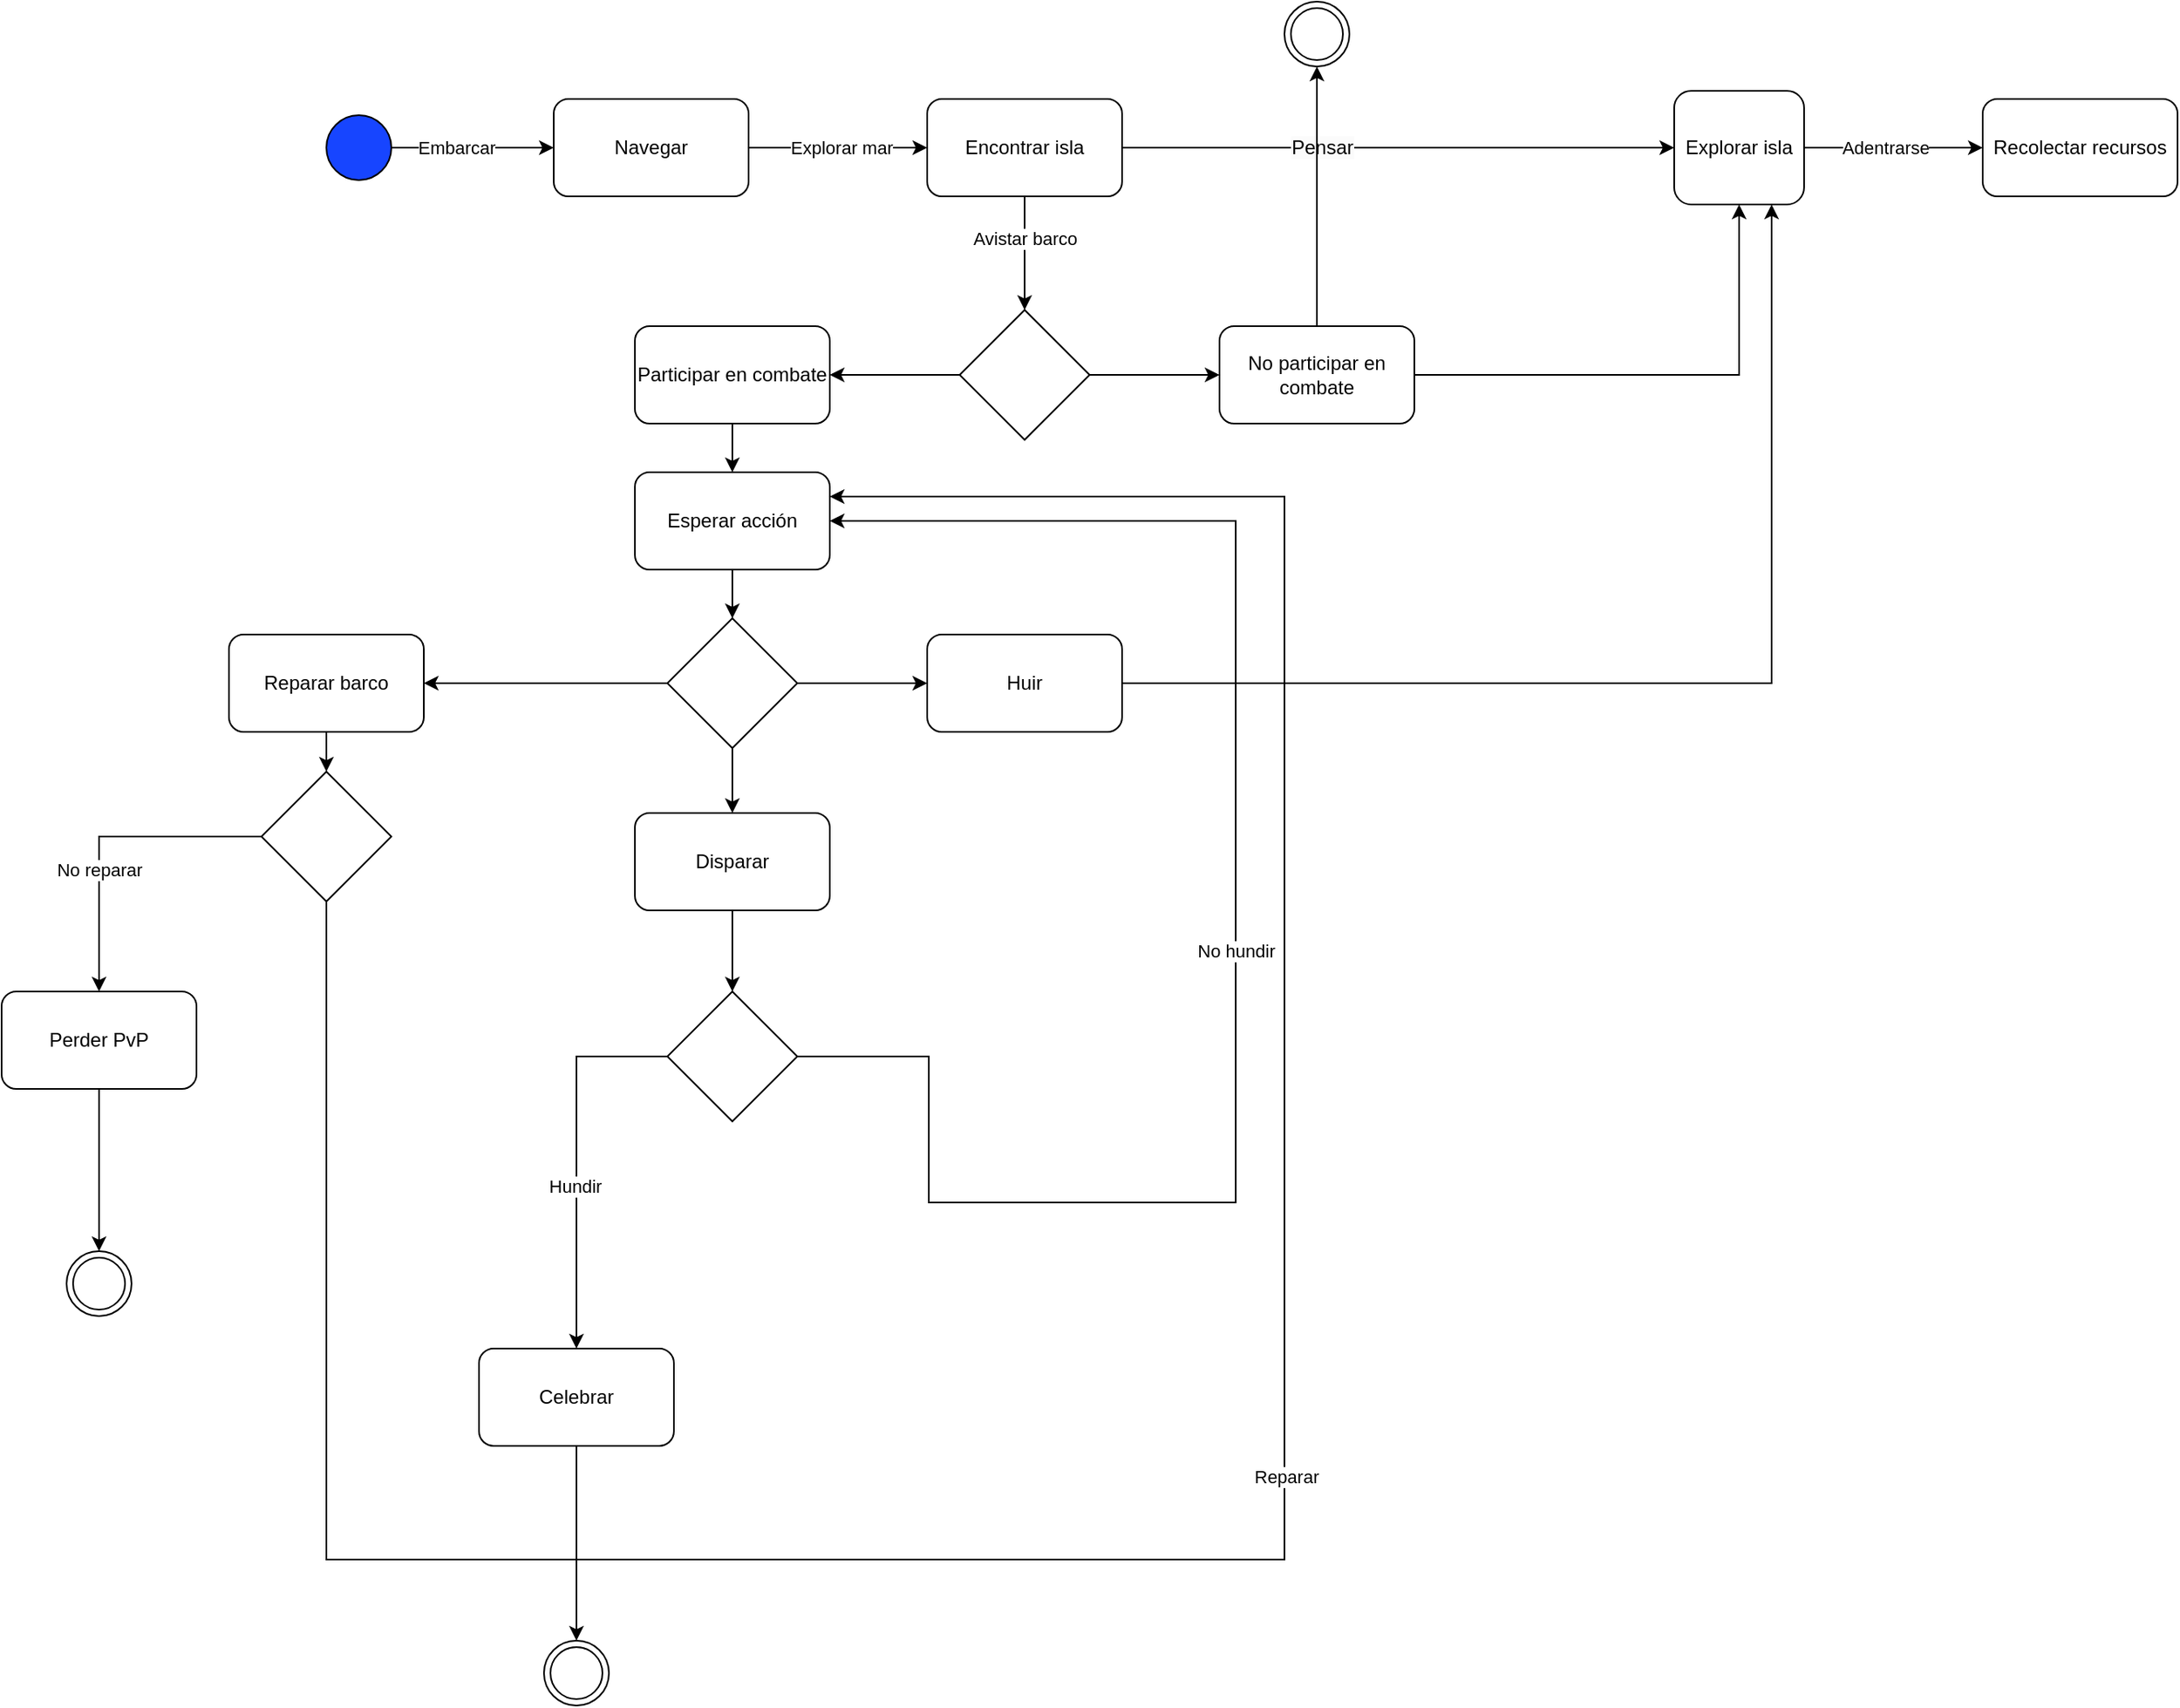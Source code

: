 <mxfile version="24.7.8">
  <diagram name="Página-1" id="xMszT3mFhShBwLtpfZ1b">
    <mxGraphModel dx="1050" dy="557" grid="1" gridSize="10" guides="1" tooltips="1" connect="1" arrows="1" fold="1" page="1" pageScale="1" pageWidth="827" pageHeight="1169" math="0" shadow="0">
      <root>
        <mxCell id="0" />
        <mxCell id="1" parent="0" />
        <mxCell id="gU2IQvX6hqQEIfUL-LWl-5" style="edgeStyle=orthogonalEdgeStyle;rounded=0;orthogonalLoop=1;jettySize=auto;html=1;" edge="1" parent="1" source="gU2IQvX6hqQEIfUL-LWl-2" target="gU2IQvX6hqQEIfUL-LWl-4">
          <mxGeometry relative="1" as="geometry" />
        </mxCell>
        <mxCell id="gU2IQvX6hqQEIfUL-LWl-14" value="Embarcar" style="edgeLabel;html=1;align=center;verticalAlign=middle;resizable=0;points=[];" vertex="1" connectable="0" parent="gU2IQvX6hqQEIfUL-LWl-5">
          <mxGeometry x="-0.43" y="1" relative="1" as="geometry">
            <mxPoint x="11" y="1" as="offset" />
          </mxGeometry>
        </mxCell>
        <mxCell id="gU2IQvX6hqQEIfUL-LWl-2" value="" style="ellipse;whiteSpace=wrap;html=1;aspect=fixed;fillColor=#1745FF;" vertex="1" parent="1">
          <mxGeometry x="200" y="140" width="40" height="40" as="geometry" />
        </mxCell>
        <mxCell id="gU2IQvX6hqQEIfUL-LWl-7" style="edgeStyle=orthogonalEdgeStyle;rounded=0;orthogonalLoop=1;jettySize=auto;html=1;" edge="1" parent="1" source="gU2IQvX6hqQEIfUL-LWl-4" target="gU2IQvX6hqQEIfUL-LWl-6">
          <mxGeometry relative="1" as="geometry" />
        </mxCell>
        <mxCell id="gU2IQvX6hqQEIfUL-LWl-8" value="Explorar mar" style="edgeLabel;html=1;align=center;verticalAlign=middle;resizable=0;points=[];" vertex="1" connectable="0" parent="gU2IQvX6hqQEIfUL-LWl-7">
          <mxGeometry x="-0.21" y="-1" relative="1" as="geometry">
            <mxPoint x="13" y="-1" as="offset" />
          </mxGeometry>
        </mxCell>
        <mxCell id="gU2IQvX6hqQEIfUL-LWl-4" value="Navegar" style="rounded=1;whiteSpace=wrap;html=1;" vertex="1" parent="1">
          <mxGeometry x="340" y="130" width="120" height="60" as="geometry" />
        </mxCell>
        <mxCell id="gU2IQvX6hqQEIfUL-LWl-10" style="edgeStyle=orthogonalEdgeStyle;rounded=0;orthogonalLoop=1;jettySize=auto;html=1;entryX=0;entryY=0.5;entryDx=0;entryDy=0;" edge="1" parent="1" source="gU2IQvX6hqQEIfUL-LWl-6" target="gU2IQvX6hqQEIfUL-LWl-9">
          <mxGeometry relative="1" as="geometry" />
        </mxCell>
        <mxCell id="gU2IQvX6hqQEIfUL-LWl-15" value="&lt;span style=&quot;font-size: 12px; text-wrap: wrap; background-color: rgb(251, 251, 251);&quot;&gt;Pensar&lt;/span&gt;" style="edgeLabel;html=1;align=center;verticalAlign=middle;resizable=0;points=[];" vertex="1" connectable="0" parent="gU2IQvX6hqQEIfUL-LWl-10">
          <mxGeometry x="-0.276" relative="1" as="geometry">
            <mxPoint as="offset" />
          </mxGeometry>
        </mxCell>
        <mxCell id="gU2IQvX6hqQEIfUL-LWl-59" style="edgeStyle=orthogonalEdgeStyle;rounded=0;orthogonalLoop=1;jettySize=auto;html=1;entryX=0.5;entryY=0;entryDx=0;entryDy=0;" edge="1" parent="1" source="gU2IQvX6hqQEIfUL-LWl-6" target="gU2IQvX6hqQEIfUL-LWl-16">
          <mxGeometry relative="1" as="geometry" />
        </mxCell>
        <mxCell id="gU2IQvX6hqQEIfUL-LWl-60" value="Avistar barco" style="edgeLabel;html=1;align=center;verticalAlign=middle;resizable=0;points=[];" vertex="1" connectable="0" parent="gU2IQvX6hqQEIfUL-LWl-59">
          <mxGeometry x="-0.274" relative="1" as="geometry">
            <mxPoint as="offset" />
          </mxGeometry>
        </mxCell>
        <mxCell id="gU2IQvX6hqQEIfUL-LWl-6" value="Encontrar isla" style="rounded=1;whiteSpace=wrap;html=1;" vertex="1" parent="1">
          <mxGeometry x="570" y="130" width="120" height="60" as="geometry" />
        </mxCell>
        <mxCell id="gU2IQvX6hqQEIfUL-LWl-12" style="edgeStyle=orthogonalEdgeStyle;rounded=0;orthogonalLoop=1;jettySize=auto;html=1;" edge="1" parent="1" source="gU2IQvX6hqQEIfUL-LWl-9" target="gU2IQvX6hqQEIfUL-LWl-11">
          <mxGeometry relative="1" as="geometry" />
        </mxCell>
        <mxCell id="gU2IQvX6hqQEIfUL-LWl-13" value="Adentrarse" style="edgeLabel;html=1;align=center;verticalAlign=middle;resizable=0;points=[];" vertex="1" connectable="0" parent="gU2IQvX6hqQEIfUL-LWl-12">
          <mxGeometry x="-0.287" y="-1" relative="1" as="geometry">
            <mxPoint x="11" y="-1" as="offset" />
          </mxGeometry>
        </mxCell>
        <mxCell id="gU2IQvX6hqQEIfUL-LWl-9" value="Explorar isla" style="rounded=1;whiteSpace=wrap;html=1;" vertex="1" parent="1">
          <mxGeometry x="1030" y="125" width="80" height="70" as="geometry" />
        </mxCell>
        <mxCell id="gU2IQvX6hqQEIfUL-LWl-11" value="Recolectar recursos" style="rounded=1;whiteSpace=wrap;html=1;" vertex="1" parent="1">
          <mxGeometry x="1220" y="130" width="120" height="60" as="geometry" />
        </mxCell>
        <mxCell id="gU2IQvX6hqQEIfUL-LWl-21" style="edgeStyle=orthogonalEdgeStyle;rounded=0;orthogonalLoop=1;jettySize=auto;html=1;entryX=1;entryY=0.5;entryDx=0;entryDy=0;" edge="1" parent="1" source="gU2IQvX6hqQEIfUL-LWl-16" target="gU2IQvX6hqQEIfUL-LWl-19">
          <mxGeometry relative="1" as="geometry" />
        </mxCell>
        <mxCell id="gU2IQvX6hqQEIfUL-LWl-23" style="edgeStyle=orthogonalEdgeStyle;rounded=0;orthogonalLoop=1;jettySize=auto;html=1;" edge="1" parent="1" source="gU2IQvX6hqQEIfUL-LWl-16" target="gU2IQvX6hqQEIfUL-LWl-22">
          <mxGeometry relative="1" as="geometry" />
        </mxCell>
        <mxCell id="gU2IQvX6hqQEIfUL-LWl-16" value="" style="rhombus;whiteSpace=wrap;html=1;" vertex="1" parent="1">
          <mxGeometry x="590" y="260" width="80" height="80" as="geometry" />
        </mxCell>
        <mxCell id="gU2IQvX6hqQEIfUL-LWl-26" style="edgeStyle=orthogonalEdgeStyle;rounded=0;orthogonalLoop=1;jettySize=auto;html=1;" edge="1" parent="1" source="gU2IQvX6hqQEIfUL-LWl-63" target="gU2IQvX6hqQEIfUL-LWl-25">
          <mxGeometry relative="1" as="geometry" />
        </mxCell>
        <mxCell id="gU2IQvX6hqQEIfUL-LWl-19" value="Participar en combate" style="rounded=1;whiteSpace=wrap;html=1;" vertex="1" parent="1">
          <mxGeometry x="390" y="270" width="120" height="60" as="geometry" />
        </mxCell>
        <mxCell id="gU2IQvX6hqQEIfUL-LWl-24" style="edgeStyle=orthogonalEdgeStyle;rounded=0;orthogonalLoop=1;jettySize=auto;html=1;entryX=0.5;entryY=1;entryDx=0;entryDy=0;" edge="1" parent="1" source="gU2IQvX6hqQEIfUL-LWl-22" target="gU2IQvX6hqQEIfUL-LWl-9">
          <mxGeometry relative="1" as="geometry">
            <Array as="points">
              <mxPoint x="1070" y="300" />
            </Array>
          </mxGeometry>
        </mxCell>
        <mxCell id="gU2IQvX6hqQEIfUL-LWl-62" style="edgeStyle=orthogonalEdgeStyle;rounded=0;orthogonalLoop=1;jettySize=auto;html=1;entryX=0.5;entryY=1;entryDx=0;entryDy=0;" edge="1" parent="1" source="gU2IQvX6hqQEIfUL-LWl-22" target="gU2IQvX6hqQEIfUL-LWl-61">
          <mxGeometry relative="1" as="geometry" />
        </mxCell>
        <mxCell id="gU2IQvX6hqQEIfUL-LWl-22" value="No participar en combate" style="rounded=1;whiteSpace=wrap;html=1;" vertex="1" parent="1">
          <mxGeometry x="750" y="270" width="120" height="60" as="geometry" />
        </mxCell>
        <mxCell id="gU2IQvX6hqQEIfUL-LWl-40" style="edgeStyle=orthogonalEdgeStyle;rounded=0;orthogonalLoop=1;jettySize=auto;html=1;entryX=0.5;entryY=0;entryDx=0;entryDy=0;" edge="1" parent="1" source="gU2IQvX6hqQEIfUL-LWl-25" target="gU2IQvX6hqQEIfUL-LWl-28">
          <mxGeometry relative="1" as="geometry" />
        </mxCell>
        <mxCell id="gU2IQvX6hqQEIfUL-LWl-41" value="" style="edgeStyle=orthogonalEdgeStyle;rounded=0;orthogonalLoop=1;jettySize=auto;html=1;" edge="1" parent="1" source="gU2IQvX6hqQEIfUL-LWl-25" target="gU2IQvX6hqQEIfUL-LWl-27">
          <mxGeometry relative="1" as="geometry" />
        </mxCell>
        <mxCell id="gU2IQvX6hqQEIfUL-LWl-42" style="edgeStyle=orthogonalEdgeStyle;rounded=0;orthogonalLoop=1;jettySize=auto;html=1;entryX=0;entryY=0.5;entryDx=0;entryDy=0;" edge="1" parent="1" source="gU2IQvX6hqQEIfUL-LWl-25" target="gU2IQvX6hqQEIfUL-LWl-29">
          <mxGeometry relative="1" as="geometry" />
        </mxCell>
        <mxCell id="gU2IQvX6hqQEIfUL-LWl-25" value="" style="rhombus;whiteSpace=wrap;html=1;" vertex="1" parent="1">
          <mxGeometry x="410" y="450" width="80" height="80" as="geometry" />
        </mxCell>
        <mxCell id="gU2IQvX6hqQEIfUL-LWl-44" style="edgeStyle=orthogonalEdgeStyle;rounded=0;orthogonalLoop=1;jettySize=auto;html=1;entryX=0.5;entryY=0;entryDx=0;entryDy=0;" edge="1" parent="1" source="gU2IQvX6hqQEIfUL-LWl-27" target="gU2IQvX6hqQEIfUL-LWl-43">
          <mxGeometry relative="1" as="geometry" />
        </mxCell>
        <mxCell id="gU2IQvX6hqQEIfUL-LWl-27" value="Reparar barco" style="rounded=1;whiteSpace=wrap;html=1;" vertex="1" parent="1">
          <mxGeometry x="140" y="460" width="120" height="60" as="geometry" />
        </mxCell>
        <mxCell id="gU2IQvX6hqQEIfUL-LWl-34" style="edgeStyle=orthogonalEdgeStyle;rounded=0;orthogonalLoop=1;jettySize=auto;html=1;entryX=0.5;entryY=0;entryDx=0;entryDy=0;" edge="1" parent="1" source="gU2IQvX6hqQEIfUL-LWl-28" target="gU2IQvX6hqQEIfUL-LWl-33">
          <mxGeometry relative="1" as="geometry" />
        </mxCell>
        <mxCell id="gU2IQvX6hqQEIfUL-LWl-28" value="Disparar" style="rounded=1;whiteSpace=wrap;html=1;" vertex="1" parent="1">
          <mxGeometry x="390" y="570" width="120" height="60" as="geometry" />
        </mxCell>
        <mxCell id="gU2IQvX6hqQEIfUL-LWl-30" style="edgeStyle=orthogonalEdgeStyle;rounded=0;orthogonalLoop=1;jettySize=auto;html=1;entryX=0.75;entryY=1;entryDx=0;entryDy=0;" edge="1" parent="1" source="gU2IQvX6hqQEIfUL-LWl-29" target="gU2IQvX6hqQEIfUL-LWl-9">
          <mxGeometry relative="1" as="geometry" />
        </mxCell>
        <mxCell id="gU2IQvX6hqQEIfUL-LWl-29" value="Huir" style="rounded=1;whiteSpace=wrap;html=1;" vertex="1" parent="1">
          <mxGeometry x="570" y="460" width="120" height="60" as="geometry" />
        </mxCell>
        <mxCell id="gU2IQvX6hqQEIfUL-LWl-35" value="No hundir" style="edgeStyle=orthogonalEdgeStyle;rounded=0;orthogonalLoop=1;jettySize=auto;html=1;entryX=1;entryY=0.5;entryDx=0;entryDy=0;" edge="1" parent="1" source="gU2IQvX6hqQEIfUL-LWl-33" target="gU2IQvX6hqQEIfUL-LWl-63">
          <mxGeometry relative="1" as="geometry">
            <mxPoint x="730" y="810" as="targetPoint" />
            <Array as="points">
              <mxPoint x="571" y="720" />
              <mxPoint x="571" y="810" />
              <mxPoint x="760" y="810" />
              <mxPoint x="760" y="390" />
            </Array>
          </mxGeometry>
        </mxCell>
        <mxCell id="gU2IQvX6hqQEIfUL-LWl-36" style="edgeStyle=orthogonalEdgeStyle;rounded=0;orthogonalLoop=1;jettySize=auto;html=1;entryX=0.5;entryY=0;entryDx=0;entryDy=0;" edge="1" parent="1" source="gU2IQvX6hqQEIfUL-LWl-33" target="gU2IQvX6hqQEIfUL-LWl-39">
          <mxGeometry relative="1" as="geometry">
            <mxPoint x="354" y="780" as="targetPoint" />
            <Array as="points">
              <mxPoint x="354" y="720" />
            </Array>
          </mxGeometry>
        </mxCell>
        <mxCell id="gU2IQvX6hqQEIfUL-LWl-52" value="Hundir" style="edgeLabel;html=1;align=center;verticalAlign=middle;resizable=0;points=[];" vertex="1" connectable="0" parent="gU2IQvX6hqQEIfUL-LWl-36">
          <mxGeometry x="0.151" y="-1" relative="1" as="geometry">
            <mxPoint as="offset" />
          </mxGeometry>
        </mxCell>
        <mxCell id="gU2IQvX6hqQEIfUL-LWl-33" value="" style="rhombus;whiteSpace=wrap;html=1;" vertex="1" parent="1">
          <mxGeometry x="410" y="680" width="80" height="80" as="geometry" />
        </mxCell>
        <mxCell id="gU2IQvX6hqQEIfUL-LWl-57" style="edgeStyle=orthogonalEdgeStyle;rounded=0;orthogonalLoop=1;jettySize=auto;html=1;entryX=0.5;entryY=0;entryDx=0;entryDy=0;" edge="1" parent="1" source="gU2IQvX6hqQEIfUL-LWl-39" target="gU2IQvX6hqQEIfUL-LWl-56">
          <mxGeometry relative="1" as="geometry" />
        </mxCell>
        <mxCell id="gU2IQvX6hqQEIfUL-LWl-39" value="Celebrar" style="rounded=1;whiteSpace=wrap;html=1;" vertex="1" parent="1">
          <mxGeometry x="294" y="900" width="120" height="60" as="geometry" />
        </mxCell>
        <mxCell id="gU2IQvX6hqQEIfUL-LWl-47" style="edgeStyle=orthogonalEdgeStyle;rounded=0;orthogonalLoop=1;jettySize=auto;html=1;entryX=0.5;entryY=0;entryDx=0;entryDy=0;" edge="1" parent="1" source="gU2IQvX6hqQEIfUL-LWl-43" target="gU2IQvX6hqQEIfUL-LWl-45">
          <mxGeometry relative="1" as="geometry">
            <Array as="points">
              <mxPoint x="60" y="585" />
            </Array>
          </mxGeometry>
        </mxCell>
        <mxCell id="gU2IQvX6hqQEIfUL-LWl-48" value="No reparar" style="edgeLabel;html=1;align=center;verticalAlign=middle;resizable=0;points=[];" vertex="1" connectable="0" parent="gU2IQvX6hqQEIfUL-LWl-47">
          <mxGeometry x="0.215" relative="1" as="geometry">
            <mxPoint y="1" as="offset" />
          </mxGeometry>
        </mxCell>
        <mxCell id="gU2IQvX6hqQEIfUL-LWl-49" style="edgeStyle=orthogonalEdgeStyle;rounded=0;orthogonalLoop=1;jettySize=auto;html=1;entryX=1;entryY=0.25;entryDx=0;entryDy=0;exitX=0.5;exitY=1;exitDx=0;exitDy=0;" edge="1" parent="1" source="gU2IQvX6hqQEIfUL-LWl-43" target="gU2IQvX6hqQEIfUL-LWl-63">
          <mxGeometry relative="1" as="geometry">
            <mxPoint x="790" y="840" as="targetPoint" />
            <Array as="points">
              <mxPoint x="200" y="1030" />
              <mxPoint x="790" y="1030" />
              <mxPoint x="790" y="375" />
            </Array>
          </mxGeometry>
        </mxCell>
        <mxCell id="gU2IQvX6hqQEIfUL-LWl-50" value="Reparar" style="edgeLabel;html=1;align=center;verticalAlign=middle;resizable=0;points=[];" vertex="1" connectable="0" parent="gU2IQvX6hqQEIfUL-LWl-49">
          <mxGeometry x="0.084" y="-1" relative="1" as="geometry">
            <mxPoint as="offset" />
          </mxGeometry>
        </mxCell>
        <mxCell id="gU2IQvX6hqQEIfUL-LWl-43" value="" style="rhombus;whiteSpace=wrap;html=1;" vertex="1" parent="1">
          <mxGeometry x="160" y="544.5" width="80" height="80" as="geometry" />
        </mxCell>
        <mxCell id="gU2IQvX6hqQEIfUL-LWl-55" style="edgeStyle=orthogonalEdgeStyle;rounded=0;orthogonalLoop=1;jettySize=auto;html=1;entryX=0.5;entryY=0;entryDx=0;entryDy=0;" edge="1" parent="1" source="gU2IQvX6hqQEIfUL-LWl-45" target="gU2IQvX6hqQEIfUL-LWl-54">
          <mxGeometry relative="1" as="geometry" />
        </mxCell>
        <mxCell id="gU2IQvX6hqQEIfUL-LWl-45" value="Perder PvP" style="rounded=1;whiteSpace=wrap;html=1;" vertex="1" parent="1">
          <mxGeometry y="680" width="120" height="60" as="geometry" />
        </mxCell>
        <mxCell id="gU2IQvX6hqQEIfUL-LWl-54" value="" style="ellipse;shape=doubleEllipse;whiteSpace=wrap;html=1;aspect=fixed;" vertex="1" parent="1">
          <mxGeometry x="40" y="840" width="40" height="40" as="geometry" />
        </mxCell>
        <mxCell id="gU2IQvX6hqQEIfUL-LWl-56" value="" style="ellipse;shape=doubleEllipse;whiteSpace=wrap;html=1;aspect=fixed;" vertex="1" parent="1">
          <mxGeometry x="334" y="1080" width="40" height="40" as="geometry" />
        </mxCell>
        <mxCell id="gU2IQvX6hqQEIfUL-LWl-61" value="" style="ellipse;shape=doubleEllipse;whiteSpace=wrap;html=1;aspect=fixed;" vertex="1" parent="1">
          <mxGeometry x="790" y="70" width="40" height="40" as="geometry" />
        </mxCell>
        <mxCell id="gU2IQvX6hqQEIfUL-LWl-64" value="" style="edgeStyle=orthogonalEdgeStyle;rounded=0;orthogonalLoop=1;jettySize=auto;html=1;" edge="1" parent="1" source="gU2IQvX6hqQEIfUL-LWl-19" target="gU2IQvX6hqQEIfUL-LWl-63">
          <mxGeometry relative="1" as="geometry">
            <mxPoint x="450" y="330" as="sourcePoint" />
            <mxPoint x="450" y="410" as="targetPoint" />
          </mxGeometry>
        </mxCell>
        <mxCell id="gU2IQvX6hqQEIfUL-LWl-63" value="Esperar acción" style="rounded=1;whiteSpace=wrap;html=1;" vertex="1" parent="1">
          <mxGeometry x="390" y="360" width="120" height="60" as="geometry" />
        </mxCell>
      </root>
    </mxGraphModel>
  </diagram>
</mxfile>
